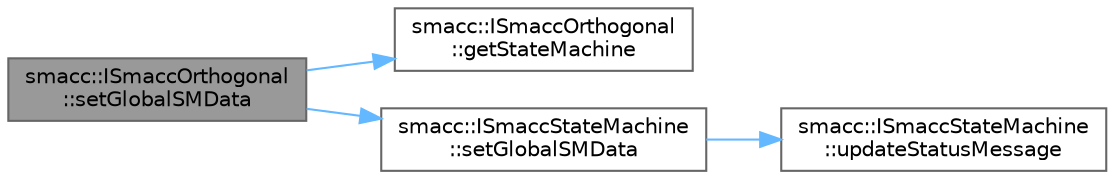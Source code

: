 digraph "smacc::ISmaccOrthogonal::setGlobalSMData"
{
 // LATEX_PDF_SIZE
  bgcolor="transparent";
  edge [fontname=Helvetica,fontsize=10,labelfontname=Helvetica,labelfontsize=10];
  node [fontname=Helvetica,fontsize=10,shape=box,height=0.2,width=0.4];
  rankdir="LR";
  Node1 [label="smacc::ISmaccOrthogonal\l::setGlobalSMData",height=0.2,width=0.4,color="gray40", fillcolor="grey60", style="filled", fontcolor="black",tooltip=" "];
  Node1 -> Node2 [color="steelblue1",style="solid"];
  Node2 [label="smacc::ISmaccOrthogonal\l::getStateMachine",height=0.2,width=0.4,color="grey40", fillcolor="white", style="filled",URL="$classsmacc_1_1ISmaccOrthogonal.html#aae265ec480b8ed552ddc79afd2d93a62",tooltip=" "];
  Node1 -> Node3 [color="steelblue1",style="solid"];
  Node3 [label="smacc::ISmaccStateMachine\l::setGlobalSMData",height=0.2,width=0.4,color="grey40", fillcolor="white", style="filled",URL="$classsmacc_1_1ISmaccStateMachine.html#a8588f9e580fbb95b53e2bd2ca3ff1f98",tooltip=" "];
  Node3 -> Node4 [color="steelblue1",style="solid"];
  Node4 [label="smacc::ISmaccStateMachine\l::updateStatusMessage",height=0.2,width=0.4,color="grey40", fillcolor="white", style="filled",URL="$classsmacc_1_1ISmaccStateMachine.html#ad246a49015fadaeb0b1639d7ab99f7d0",tooltip=" "];
}
